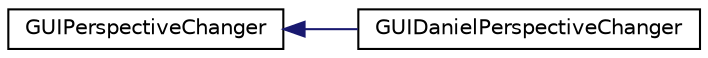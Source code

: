 digraph "Graphical Class Hierarchy"
{
  edge [fontname="Helvetica",fontsize="10",labelfontname="Helvetica",labelfontsize="10"];
  node [fontname="Helvetica",fontsize="10",shape=record];
  rankdir="LR";
  Node0 [label="GUIPerspectiveChanger",height=0.2,width=0.4,color="black", fillcolor="white", style="filled",URL="$d1/d4e/class_g_u_i_perspective_changer.html"];
  Node0 -> Node1 [dir="back",color="midnightblue",fontsize="10",style="solid",fontname="Helvetica"];
  Node1 [label="GUIDanielPerspectiveChanger",height=0.2,width=0.4,color="black", fillcolor="white", style="filled",URL="$db/dc0/class_g_u_i_daniel_perspective_changer.html"];
}
